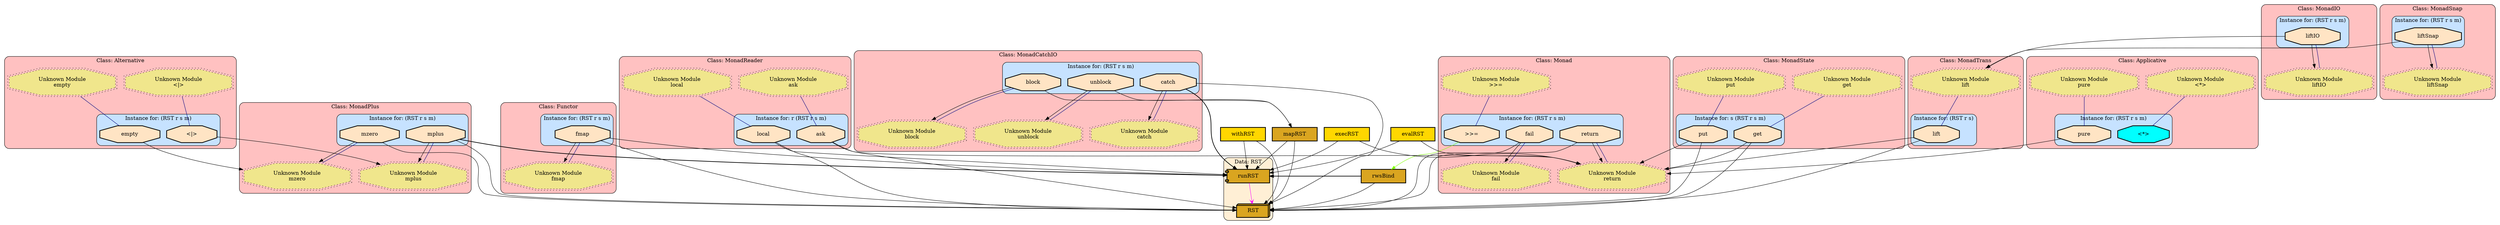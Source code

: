 digraph "Diagram of: Snap.Snaplet.Internal.RST" {
    node [margin="0.4,0.1"
         ,style=filled];
    subgraph cluster_Class_Alternative {
        graph [label="Class: Alternative"
              ,style="filled,rounded"
              ,fillcolor=rosybrown1];
        subgraph cluster_Class_Alternative_Data_RSTrsm {
            graph [label="Instance for: (RST r s m)"
                  ,style="filled,rounded"
                  ,fillcolor=slategray1];
            2 [label="<|>"
              ,shape=octagon
              ,fillcolor=bisque
              ,style="filled,bold"];
            8 [label=empty
              ,shape=octagon
              ,fillcolor=bisque
              ,style="filled,bold"];
        }
        29 [label="Unknown Module\n<|>"
           ,shape=doubleoctagon
           ,fillcolor=khaki
           ,style="filled,dotted"];
        34 [label="Unknown Module\nempty"
           ,shape=doubleoctagon
           ,fillcolor=khaki
           ,style="filled,dotted"];
    }
    subgraph cluster_Class_Applicative {
        graph [label="Class: Applicative"
              ,style="filled,rounded"
              ,fillcolor=rosybrown1];
        subgraph cluster_Class_Applicative_Data_RSTrsm {
            graph [label="Instance for: (RST r s m)"
                  ,style="filled,rounded"
                  ,fillcolor=slategray1];
            1 [label="<*>"
              ,shape=octagon
              ,fillcolor=cyan
              ,style="filled,bold"];
            21 [label=pure
               ,shape=octagon
               ,fillcolor=bisque
               ,style="filled,bold"];
        }
        28 [label="Unknown Module\n<*>"
           ,shape=doubleoctagon
           ,fillcolor=khaki
           ,style="filled,dotted"];
        44 [label="Unknown Module\npure"
           ,shape=doubleoctagon
           ,fillcolor=khaki
           ,style="filled,dotted"];
    }
    subgraph cluster_Class_Functor {
        graph [label="Class: Functor"
              ,style="filled,rounded"
              ,fillcolor=rosybrown1];
        subgraph cluster_Class_Functor_Data_RSTrsm {
            graph [label="Instance for: (RST r s m)"
                  ,style="filled,rounded"
                  ,fillcolor=slategray1];
            12 [label=fmap
               ,shape=octagon
               ,fillcolor=bisque
               ,style="filled,bold"];
        }
        36 [label="Unknown Module\nfmap"
           ,shape=doubleoctagon
           ,fillcolor=khaki
           ,style="filled,dotted"];
    }
    subgraph cluster_Class_Monad {
        graph [label="Class: Monad"
              ,style="filled,rounded"
              ,fillcolor=rosybrown1];
        subgraph cluster_Class_Monad_Data_RSTrsm {
            graph [label="Instance for: (RST r s m)"
                  ,style="filled,rounded"
                  ,fillcolor=slategray1];
            3 [label=">>="
              ,shape=octagon
              ,fillcolor=bisque
              ,style="filled,bold"];
            11 [label=fail
               ,shape=octagon
               ,fillcolor=bisque
               ,style="filled,bold"];
            23 [label=return
               ,shape=octagon
               ,fillcolor=bisque
               ,style="filled,bold"];
        }
        30 [label="Unknown Module\n>>="
           ,shape=doubleoctagon
           ,fillcolor=khaki
           ,style="filled,dotted"];
        35 [label="Unknown Module\nfail"
           ,shape=doubleoctagon
           ,fillcolor=khaki
           ,style="filled,dotted"];
        46 [label="Unknown Module\nreturn"
           ,shape=doubleoctagon
           ,fillcolor=khaki
           ,style="filled,dotted"];
    }
    subgraph cluster_Class_MonadCatchIO {
        graph [label="Class: MonadCatchIO"
              ,style="filled,rounded"
              ,fillcolor=rosybrown1];
        subgraph cluster_Class_MonadCatchIO_Data_RSTrsm {
            graph [label="Instance for: (RST r s m)"
                  ,style="filled,rounded"
                  ,fillcolor=slategray1];
            6 [label=block
              ,shape=octagon
              ,fillcolor=bisque
              ,style="filled,bold"];
            7 [label=catch
              ,shape=octagon
              ,fillcolor=bisque
              ,style="filled,bold"];
            26 [label=unblock
               ,shape=octagon
               ,fillcolor=bisque
               ,style="filled,bold"];
        }
        32 [label="Unknown Module\nblock"
           ,shape=doubleoctagon
           ,fillcolor=khaki
           ,style="filled,dotted"];
        33 [label="Unknown Module\ncatch"
           ,shape=doubleoctagon
           ,fillcolor=khaki
           ,style="filled,dotted"];
        47 [label="Unknown Module\nunblock"
           ,shape=doubleoctagon
           ,fillcolor=khaki
           ,style="filled,dotted"];
    }
    subgraph cluster_Class_MonadIO {
        graph [label="Class: MonadIO"
              ,style="filled,rounded"
              ,fillcolor=rosybrown1];
        subgraph cluster_Class_MonadIO_Data_RSTrsm {
            graph [label="Instance for: (RST r s m)"
                  ,style="filled,rounded"
                  ,fillcolor=slategray1];
            15 [label=liftIO
               ,shape=octagon
               ,fillcolor=bisque
               ,style="filled,bold"];
        }
        39 [label="Unknown Module\nliftIO"
           ,shape=doubleoctagon
           ,fillcolor=khaki
           ,style="filled,dotted"];
    }
    subgraph cluster_Class_MonadPlus {
        graph [label="Class: MonadPlus"
              ,style="filled,rounded"
              ,fillcolor=rosybrown1];
        subgraph cluster_Class_MonadPlus_Data_RSTrsm {
            graph [label="Instance for: (RST r s m)"
                  ,style="filled,rounded"
                  ,fillcolor=slategray1];
            19 [label=mplus
               ,shape=octagon
               ,fillcolor=bisque
               ,style="filled,bold"];
            20 [label=mzero
               ,shape=octagon
               ,fillcolor=bisque
               ,style="filled,bold"];
        }
        42 [label="Unknown Module\nmplus"
           ,shape=doubleoctagon
           ,fillcolor=khaki
           ,style="filled,dotted"];
        43 [label="Unknown Module\nmzero"
           ,shape=doubleoctagon
           ,fillcolor=khaki
           ,style="filled,dotted"];
    }
    subgraph cluster_Class_MonadReader {
        graph [label="Class: MonadReader"
              ,style="filled,rounded"
              ,fillcolor=rosybrown1];
        subgraph cluster_Class_MonadReader_Data_rRSTrsm {
            graph [label="Instance for: r (RST r s m)"
                  ,style="filled,rounded"
                  ,fillcolor=slategray1];
            5 [label=ask
              ,shape=octagon
              ,fillcolor=bisque
              ,style="filled,bold"];
            17 [label=local
               ,shape=octagon
               ,fillcolor=bisque
               ,style="filled,bold"];
        }
        31 [label="Unknown Module\nask"
           ,shape=doubleoctagon
           ,fillcolor=khaki
           ,style="filled,dotted"];
        41 [label="Unknown Module\nlocal"
           ,shape=doubleoctagon
           ,fillcolor=khaki
           ,style="filled,dotted"];
    }
    subgraph cluster_Class_MonadSnap {
        graph [label="Class: MonadSnap"
              ,style="filled,rounded"
              ,fillcolor=rosybrown1];
        subgraph cluster_Class_MonadSnap_Data_RSTrsm {
            graph [label="Instance for: (RST r s m)"
                  ,style="filled,rounded"
                  ,fillcolor=slategray1];
            16 [label=liftSnap
               ,shape=octagon
               ,fillcolor=bisque
               ,style="filled,bold"];
        }
        40 [label="Unknown Module\nliftSnap"
           ,shape=doubleoctagon
           ,fillcolor=khaki
           ,style="filled,dotted"];
    }
    subgraph cluster_Class_MonadState {
        graph [label="Class: MonadState"
              ,style="filled,rounded"
              ,fillcolor=rosybrown1];
        subgraph cluster_Class_MonadState_Data_sRSTrsm {
            graph [label="Instance for: s (RST r s m)"
                  ,style="filled,rounded"
                  ,fillcolor=slategray1];
            13 [label=get
               ,shape=octagon
               ,fillcolor=bisque
               ,style="filled,bold"];
            22 [label=put
               ,shape=octagon
               ,fillcolor=bisque
               ,style="filled,bold"];
        }
        37 [label="Unknown Module\nget"
           ,shape=doubleoctagon
           ,fillcolor=khaki
           ,style="filled,dotted"];
        45 [label="Unknown Module\nput"
           ,shape=doubleoctagon
           ,fillcolor=khaki
           ,style="filled,dotted"];
    }
    subgraph cluster_Class_MonadTrans {
        graph [label="Class: MonadTrans"
              ,style="filled,rounded"
              ,fillcolor=rosybrown1];
        subgraph cluster_Class_MonadTrans_Data_RSTrs {
            graph [label="Instance for: (RST r s)"
                  ,style="filled,rounded"
                  ,fillcolor=slategray1];
            14 [label=lift
               ,shape=octagon
               ,fillcolor=bisque
               ,style="filled,bold"];
        }
        38 [label="Unknown Module\nlift"
           ,shape=doubleoctagon
           ,fillcolor=khaki
           ,style="filled,dotted"];
    }
    subgraph cluster_Data_RST {
        graph [label="Data: RST"
              ,style="filled,rounded"
              ,fillcolor=papayawhip];
        4 [label=RST
          ,shape=box3d
          ,fillcolor=goldenrod
          ,style="filled,bold"];
        24 [label=runRST
           ,shape=component
           ,fillcolor=goldenrod
           ,style="filled,bold"];
    }
    9 [label=evalRST
      ,shape=box
      ,fillcolor=gold
      ,style="filled,bold"];
    10 [label=execRST
       ,shape=box
       ,fillcolor=gold
       ,style="filled,bold"];
    18 [label=mapRST
       ,shape=box
       ,fillcolor=goldenrod
       ,style="filled,bold"];
    25 [label=rwsBind
       ,shape=box
       ,fillcolor=goldenrod
       ,style="filled,bold"];
    27 [label=withRST
       ,shape=box
       ,fillcolor=gold
       ,style="filled,bold"];
    2 -> 42 [penwidth=1
            ,color=black];
    3 -> 25 [penwidth=1
            ,color=chartreuse];
    5 -> 4 [penwidth=1,color=black];
    5 -> 46 [penwidth=1
            ,color=black];
    6 -> 18 [penwidth=1
            ,color=black];
    6 -> 32 [penwidth=1
            ,color=black];
    7 -> 4 [penwidth=1,color=black];
    7 -> 24 [penwidth=1.6931471805599454
            ,color=black];
    7 -> 33 [penwidth=1
            ,color=black];
    8 -> 43 [penwidth=1
            ,color=black];
    9 -> 24 [penwidth=1
            ,color=black];
    9 -> 46 [penwidth=1
            ,color=black];
    10 -> 24 [penwidth=1
             ,color=black];
    10 -> 46 [penwidth=1
             ,color=black];
    11 -> 4 [penwidth=1
            ,color=black];
    11 -> 35 [penwidth=1
             ,color=black];
    12 -> 4 [penwidth=1
            ,color=black];
    12 -> 24 [penwidth=1
             ,color=black];
    12 -> 36 [penwidth=1
             ,color=black];
    13 -> 4 [penwidth=1
            ,color=black];
    13 -> 46 [penwidth=1
             ,color=black];
    14 -> 4 [penwidth=1
            ,color=black];
    14 -> 46 [penwidth=1
             ,color=black];
    15 -> 38 [penwidth=1
             ,color=black];
    15 -> 39 [penwidth=1
             ,color=black];
    16 -> 38 [penwidth=1
             ,color=black];
    16 -> 40 [penwidth=1
             ,color=black];
    17 -> 4 [penwidth=1
            ,color=black];
    17 -> 24 [penwidth=1
             ,color=black];
    18 -> 4 [penwidth=1
            ,color=black];
    18 -> 24 [penwidth=1
             ,color=black];
    19 -> 4 [penwidth=1
            ,color=black];
    19 -> 24 [penwidth=1.6931471805599454
             ,color=black];
    19 -> 42 [penwidth=1
             ,color=black];
    20 -> 4 [penwidth=1
            ,color=black];
    20 -> 43 [penwidth=1
             ,color=black];
    21 -> 46 [penwidth=1
             ,color=black];
    22 -> 4 [penwidth=1
            ,color=black];
    22 -> 46 [penwidth=1
             ,color=black];
    23 -> 4 [penwidth=1
            ,color=black];
    23 -> 46 [penwidth=1
             ,color=black];
    24 -> 4 [penwidth=1
            ,color=magenta
            ,arrowtail=odot
            ,arrowhead=vee];
    25 -> 4 [penwidth=1
            ,color=black];
    25 -> 24 [penwidth=1.6931471805599454
             ,color=black];
    26 -> 18 [penwidth=1
             ,color=black];
    26 -> 47 [penwidth=1
             ,color=black];
    27 -> 4 [penwidth=1
            ,color=black];
    27 -> 24 [penwidth=1
             ,color=black];
    28 -> 1 [penwidth=1
            ,color=navy
            ,dir=none];
    29 -> 2 [penwidth=1
            ,color=navy
            ,dir=none];
    30 -> 3 [penwidth=1
            ,color=navy
            ,dir=none];
    31 -> 5 [penwidth=1
            ,color=navy
            ,dir=none];
    32 -> 6 [penwidth=1
            ,color=navy
            ,dir=none];
    33 -> 7 [penwidth=1
            ,color=navy
            ,dir=none];
    34 -> 8 [penwidth=1
            ,color=navy
            ,dir=none];
    35 -> 11 [penwidth=1
             ,color=navy
             ,dir=none];
    36 -> 12 [penwidth=1
             ,color=navy
             ,dir=none];
    37 -> 13 [penwidth=1
             ,color=navy
             ,dir=none];
    38 -> 14 [penwidth=1
             ,color=navy
             ,dir=none];
    39 -> 15 [penwidth=1
             ,color=navy
             ,dir=none];
    40 -> 16 [penwidth=1
             ,color=navy
             ,dir=none];
    41 -> 17 [penwidth=1
             ,color=navy
             ,dir=none];
    42 -> 19 [penwidth=1
             ,color=navy
             ,dir=none];
    43 -> 20 [penwidth=1
             ,color=navy
             ,dir=none];
    44 -> 21 [penwidth=1
             ,color=navy
             ,dir=none];
    45 -> 22 [penwidth=1
             ,color=navy
             ,dir=none];
    46 -> 23 [penwidth=1
             ,color=navy
             ,dir=none];
    47 -> 26 [penwidth=1
             ,color=navy
             ,dir=none];
}
